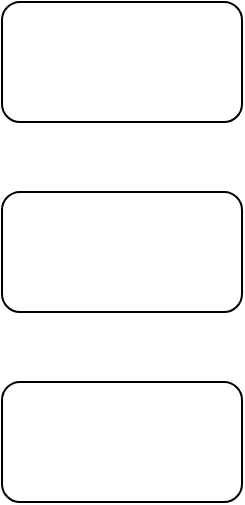 <mxfile version="20.3.6" type="github">
  <diagram id="587BRV9aK_-lScYPDGDL" name="第 1 页">
    <mxGraphModel dx="1422" dy="706" grid="1" gridSize="10" guides="1" tooltips="1" connect="1" arrows="1" fold="1" page="1" pageScale="1" pageWidth="827" pageHeight="1169" math="0" shadow="0">
      <root>
        <mxCell id="0" />
        <mxCell id="1" parent="0" />
        <mxCell id="pbalJzfxnhJ3gRIUB5BP-1" value="" style="rounded=1;whiteSpace=wrap;html=1;" vertex="1" parent="1">
          <mxGeometry x="120" y="245" width="120" height="60" as="geometry" />
        </mxCell>
        <mxCell id="pbalJzfxnhJ3gRIUB5BP-2" value="" style="rounded=1;whiteSpace=wrap;html=1;" vertex="1" parent="1">
          <mxGeometry x="120" y="150" width="120" height="60" as="geometry" />
        </mxCell>
        <mxCell id="pbalJzfxnhJ3gRIUB5BP-3" value="" style="rounded=1;whiteSpace=wrap;html=1;" vertex="1" parent="1">
          <mxGeometry x="120" y="340" width="120" height="60" as="geometry" />
        </mxCell>
      </root>
    </mxGraphModel>
  </diagram>
</mxfile>

